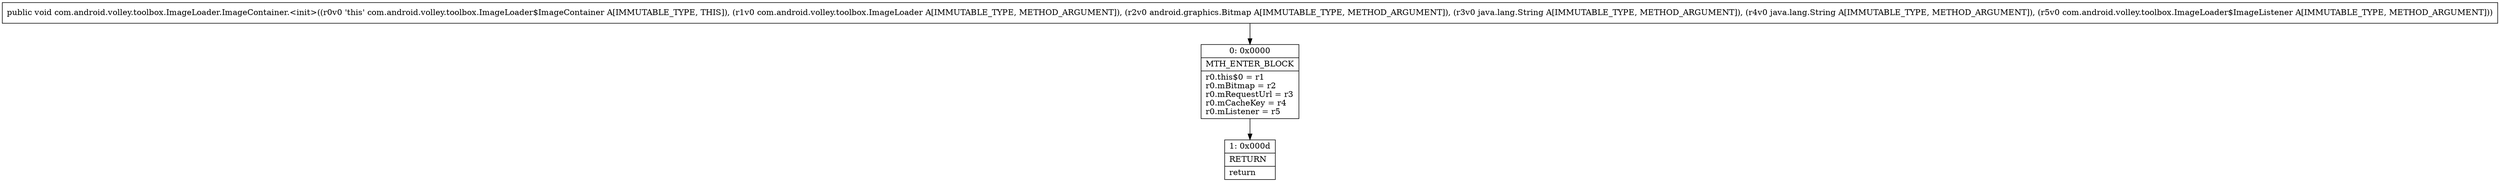 digraph "CFG forcom.android.volley.toolbox.ImageLoader.ImageContainer.\<init\>(Lcom\/android\/volley\/toolbox\/ImageLoader;Landroid\/graphics\/Bitmap;Ljava\/lang\/String;Ljava\/lang\/String;Lcom\/android\/volley\/toolbox\/ImageLoader$ImageListener;)V" {
Node_0 [shape=record,label="{0\:\ 0x0000|MTH_ENTER_BLOCK\l|r0.this$0 = r1\lr0.mBitmap = r2\lr0.mRequestUrl = r3\lr0.mCacheKey = r4\lr0.mListener = r5\l}"];
Node_1 [shape=record,label="{1\:\ 0x000d|RETURN\l|return\l}"];
MethodNode[shape=record,label="{public void com.android.volley.toolbox.ImageLoader.ImageContainer.\<init\>((r0v0 'this' com.android.volley.toolbox.ImageLoader$ImageContainer A[IMMUTABLE_TYPE, THIS]), (r1v0 com.android.volley.toolbox.ImageLoader A[IMMUTABLE_TYPE, METHOD_ARGUMENT]), (r2v0 android.graphics.Bitmap A[IMMUTABLE_TYPE, METHOD_ARGUMENT]), (r3v0 java.lang.String A[IMMUTABLE_TYPE, METHOD_ARGUMENT]), (r4v0 java.lang.String A[IMMUTABLE_TYPE, METHOD_ARGUMENT]), (r5v0 com.android.volley.toolbox.ImageLoader$ImageListener A[IMMUTABLE_TYPE, METHOD_ARGUMENT])) }"];
MethodNode -> Node_0;
Node_0 -> Node_1;
}

